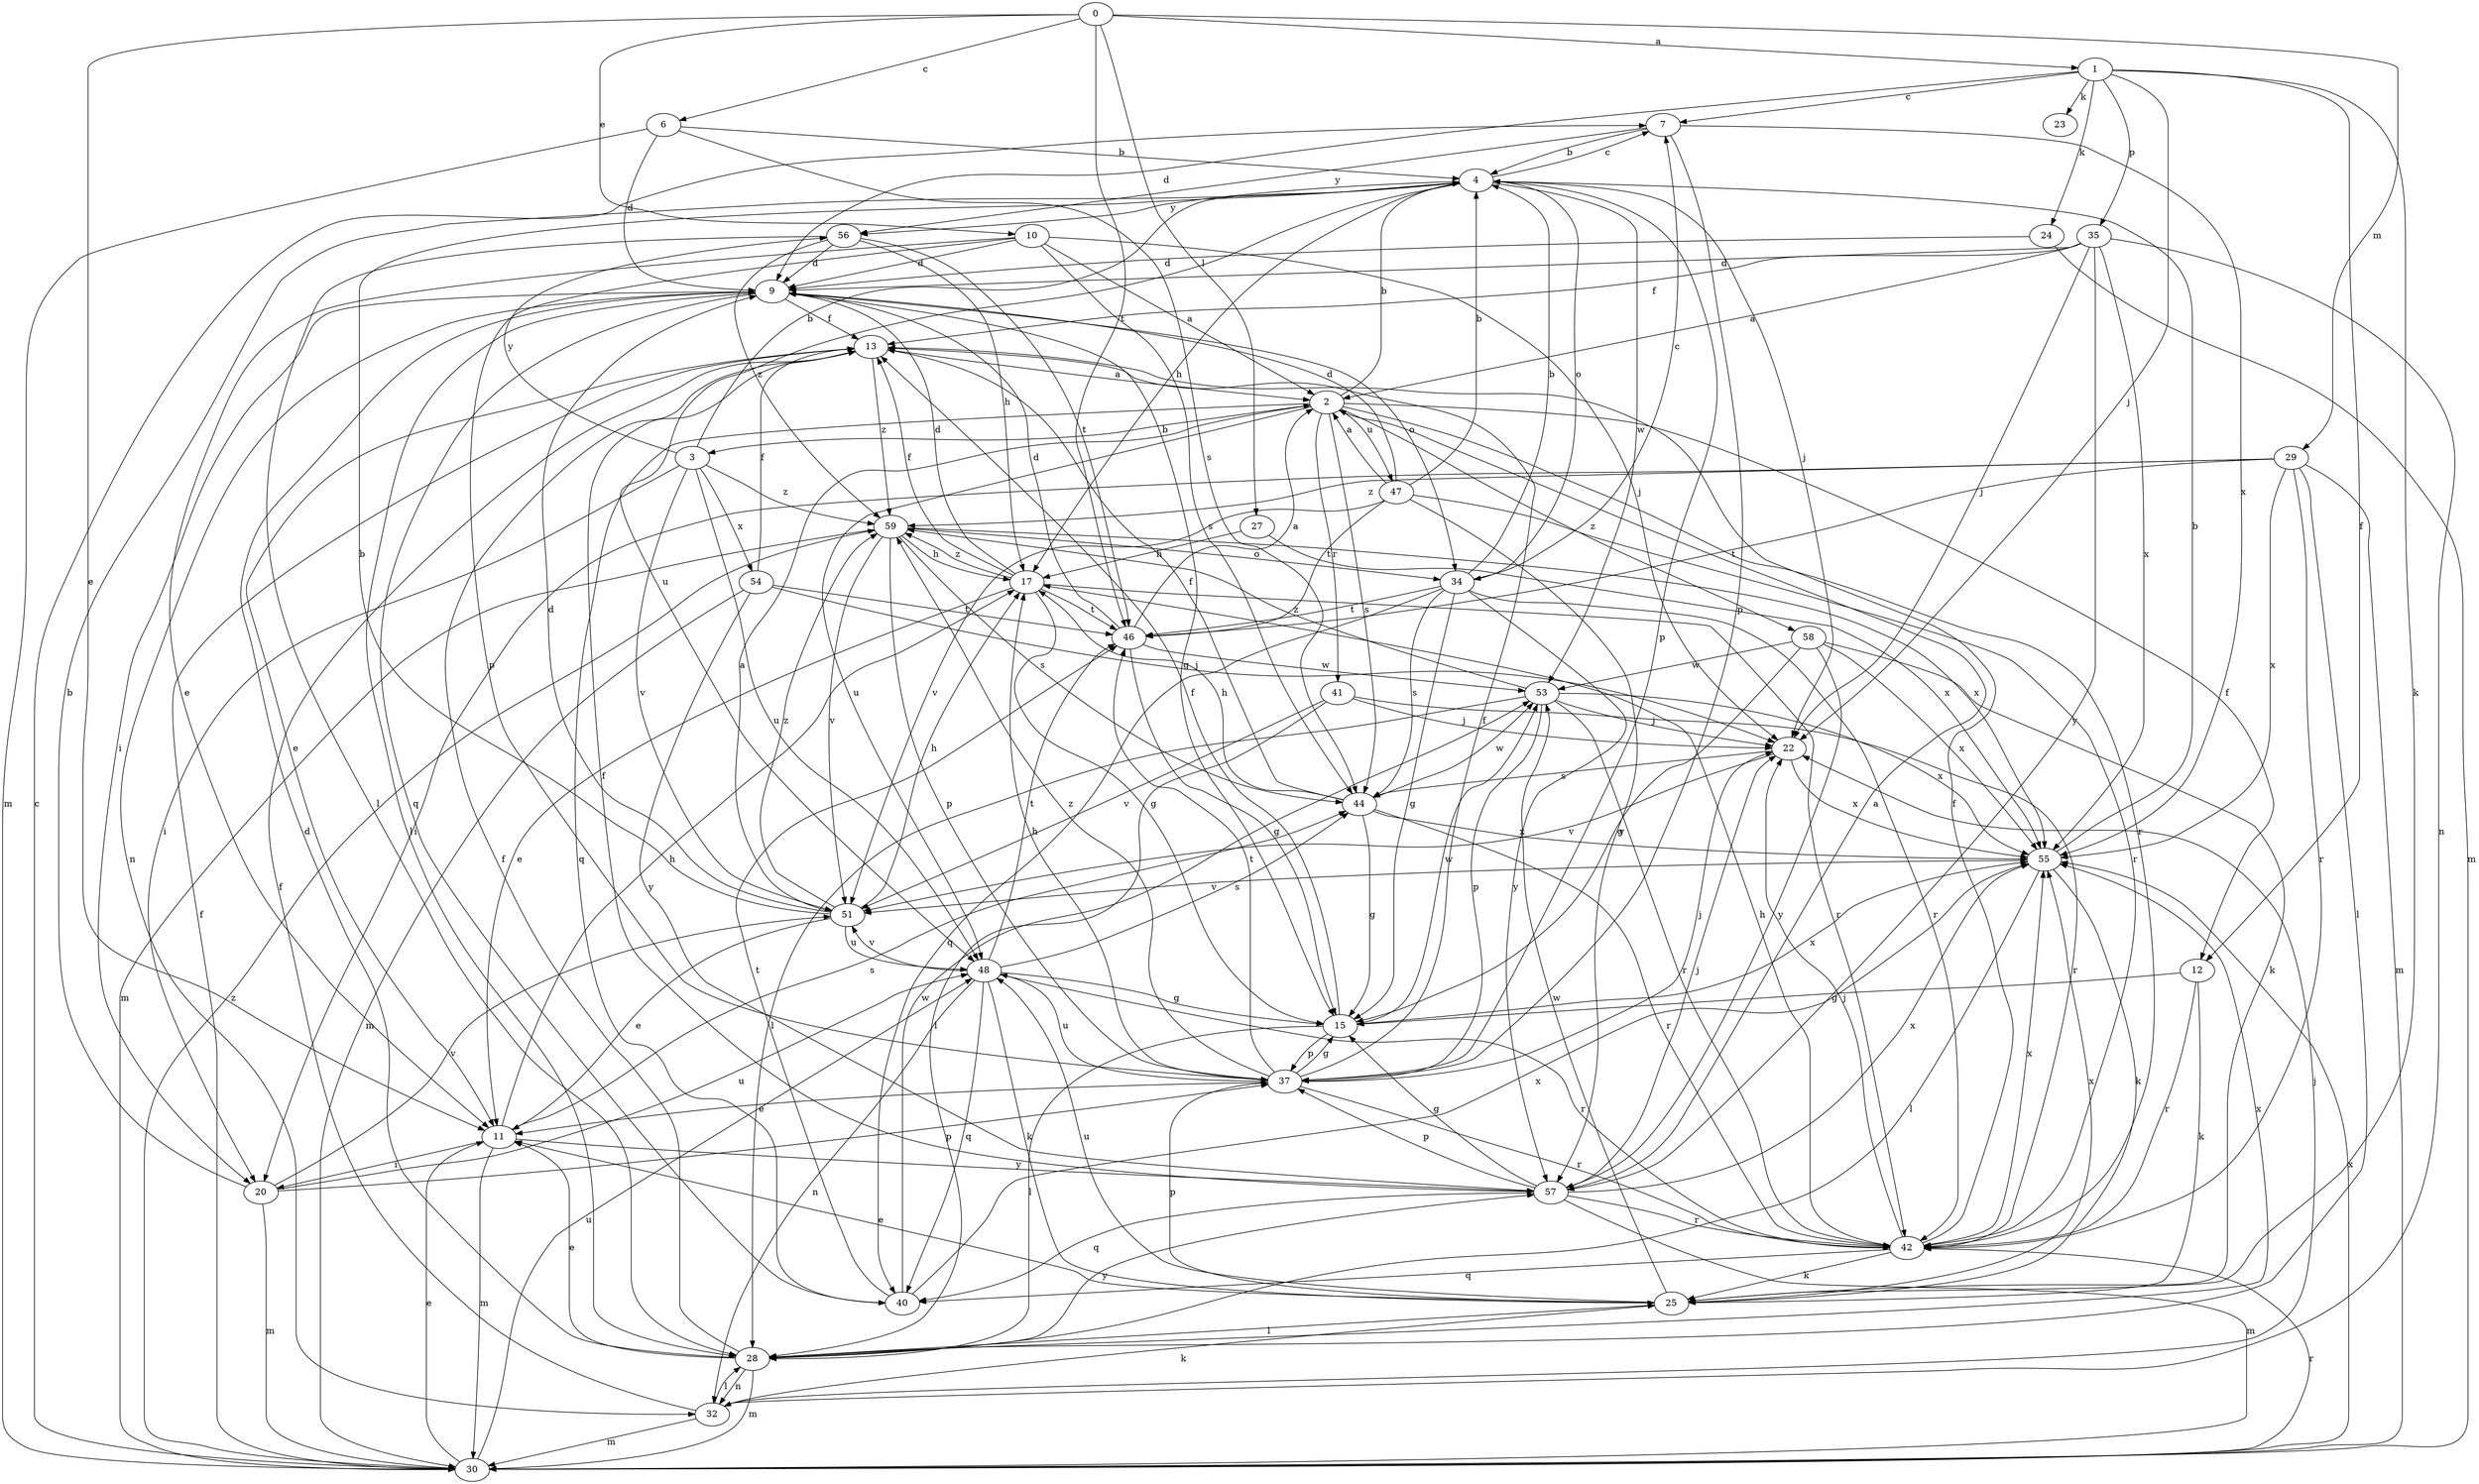 strict digraph  {
0;
1;
2;
3;
4;
6;
7;
9;
10;
11;
12;
13;
15;
17;
20;
22;
23;
24;
25;
27;
28;
29;
30;
32;
34;
35;
37;
40;
41;
42;
44;
46;
47;
48;
51;
53;
54;
55;
56;
57;
58;
59;
0 -> 1  [label=a];
0 -> 6  [label=c];
0 -> 10  [label=e];
0 -> 11  [label=e];
0 -> 27  [label=l];
0 -> 29  [label=m];
0 -> 46  [label=t];
1 -> 7  [label=c];
1 -> 9  [label=d];
1 -> 12  [label=f];
1 -> 22  [label=j];
1 -> 23  [label=k];
1 -> 24  [label=k];
1 -> 25  [label=k];
1 -> 35  [label=p];
2 -> 3  [label=b];
2 -> 4  [label=b];
2 -> 12  [label=f];
2 -> 40  [label=q];
2 -> 41  [label=r];
2 -> 42  [label=r];
2 -> 44  [label=s];
2 -> 47  [label=u];
2 -> 48  [label=u];
2 -> 58  [label=z];
3 -> 4  [label=b];
3 -> 20  [label=i];
3 -> 48  [label=u];
3 -> 51  [label=v];
3 -> 54  [label=x];
3 -> 56  [label=y];
3 -> 59  [label=z];
4 -> 7  [label=c];
4 -> 17  [label=h];
4 -> 22  [label=j];
4 -> 34  [label=o];
4 -> 37  [label=p];
4 -> 48  [label=u];
4 -> 53  [label=w];
4 -> 56  [label=y];
6 -> 4  [label=b];
6 -> 9  [label=d];
6 -> 30  [label=m];
6 -> 44  [label=s];
7 -> 4  [label=b];
7 -> 37  [label=p];
7 -> 55  [label=x];
7 -> 56  [label=y];
9 -> 13  [label=f];
9 -> 15  [label=g];
9 -> 20  [label=i];
9 -> 28  [label=l];
9 -> 32  [label=n];
9 -> 34  [label=o];
9 -> 40  [label=q];
10 -> 2  [label=a];
10 -> 9  [label=d];
10 -> 11  [label=e];
10 -> 22  [label=j];
10 -> 37  [label=p];
10 -> 44  [label=s];
11 -> 17  [label=h];
11 -> 20  [label=i];
11 -> 30  [label=m];
11 -> 44  [label=s];
11 -> 57  [label=y];
12 -> 15  [label=g];
12 -> 25  [label=k];
12 -> 42  [label=r];
13 -> 2  [label=a];
13 -> 11  [label=e];
13 -> 59  [label=z];
15 -> 13  [label=f];
15 -> 28  [label=l];
15 -> 37  [label=p];
15 -> 53  [label=w];
15 -> 55  [label=x];
17 -> 9  [label=d];
17 -> 11  [label=e];
17 -> 13  [label=f];
17 -> 15  [label=g];
17 -> 42  [label=r];
17 -> 46  [label=t];
17 -> 59  [label=z];
20 -> 4  [label=b];
20 -> 30  [label=m];
20 -> 37  [label=p];
20 -> 48  [label=u];
20 -> 51  [label=v];
22 -> 44  [label=s];
22 -> 51  [label=v];
22 -> 55  [label=x];
24 -> 9  [label=d];
24 -> 30  [label=m];
25 -> 11  [label=e];
25 -> 28  [label=l];
25 -> 37  [label=p];
25 -> 48  [label=u];
25 -> 53  [label=w];
25 -> 55  [label=x];
27 -> 17  [label=h];
27 -> 55  [label=x];
28 -> 9  [label=d];
28 -> 11  [label=e];
28 -> 13  [label=f];
28 -> 30  [label=m];
28 -> 32  [label=n];
28 -> 55  [label=x];
28 -> 57  [label=y];
29 -> 20  [label=i];
29 -> 28  [label=l];
29 -> 30  [label=m];
29 -> 42  [label=r];
29 -> 46  [label=t];
29 -> 55  [label=x];
29 -> 59  [label=z];
30 -> 7  [label=c];
30 -> 11  [label=e];
30 -> 13  [label=f];
30 -> 42  [label=r];
30 -> 48  [label=u];
30 -> 55  [label=x];
30 -> 59  [label=z];
32 -> 13  [label=f];
32 -> 22  [label=j];
32 -> 25  [label=k];
32 -> 28  [label=l];
32 -> 30  [label=m];
34 -> 4  [label=b];
34 -> 7  [label=c];
34 -> 15  [label=g];
34 -> 40  [label=q];
34 -> 42  [label=r];
34 -> 44  [label=s];
34 -> 46  [label=t];
34 -> 57  [label=y];
35 -> 2  [label=a];
35 -> 9  [label=d];
35 -> 13  [label=f];
35 -> 22  [label=j];
35 -> 32  [label=n];
35 -> 55  [label=x];
35 -> 57  [label=y];
37 -> 11  [label=e];
37 -> 13  [label=f];
37 -> 15  [label=g];
37 -> 17  [label=h];
37 -> 22  [label=j];
37 -> 42  [label=r];
37 -> 46  [label=t];
37 -> 48  [label=u];
37 -> 59  [label=z];
40 -> 46  [label=t];
40 -> 53  [label=w];
40 -> 55  [label=x];
41 -> 22  [label=j];
41 -> 28  [label=l];
41 -> 42  [label=r];
41 -> 51  [label=v];
42 -> 13  [label=f];
42 -> 17  [label=h];
42 -> 22  [label=j];
42 -> 25  [label=k];
42 -> 40  [label=q];
42 -> 55  [label=x];
44 -> 13  [label=f];
44 -> 15  [label=g];
44 -> 17  [label=h];
44 -> 42  [label=r];
44 -> 53  [label=w];
44 -> 55  [label=x];
46 -> 2  [label=a];
46 -> 9  [label=d];
46 -> 15  [label=g];
46 -> 53  [label=w];
47 -> 2  [label=a];
47 -> 4  [label=b];
47 -> 9  [label=d];
47 -> 42  [label=r];
47 -> 46  [label=t];
47 -> 51  [label=v];
47 -> 57  [label=y];
48 -> 15  [label=g];
48 -> 25  [label=k];
48 -> 32  [label=n];
48 -> 40  [label=q];
48 -> 42  [label=r];
48 -> 44  [label=s];
48 -> 46  [label=t];
48 -> 51  [label=v];
51 -> 2  [label=a];
51 -> 4  [label=b];
51 -> 9  [label=d];
51 -> 11  [label=e];
51 -> 17  [label=h];
51 -> 48  [label=u];
51 -> 59  [label=z];
53 -> 22  [label=j];
53 -> 28  [label=l];
53 -> 37  [label=p];
53 -> 42  [label=r];
53 -> 55  [label=x];
53 -> 59  [label=z];
54 -> 13  [label=f];
54 -> 22  [label=j];
54 -> 30  [label=m];
54 -> 46  [label=t];
54 -> 57  [label=y];
55 -> 4  [label=b];
55 -> 25  [label=k];
55 -> 28  [label=l];
55 -> 51  [label=v];
56 -> 9  [label=d];
56 -> 17  [label=h];
56 -> 28  [label=l];
56 -> 46  [label=t];
56 -> 59  [label=z];
57 -> 2  [label=a];
57 -> 13  [label=f];
57 -> 15  [label=g];
57 -> 22  [label=j];
57 -> 30  [label=m];
57 -> 37  [label=p];
57 -> 40  [label=q];
57 -> 42  [label=r];
57 -> 55  [label=x];
58 -> 15  [label=g];
58 -> 25  [label=k];
58 -> 53  [label=w];
58 -> 55  [label=x];
58 -> 57  [label=y];
59 -> 17  [label=h];
59 -> 30  [label=m];
59 -> 34  [label=o];
59 -> 37  [label=p];
59 -> 44  [label=s];
59 -> 51  [label=v];
59 -> 55  [label=x];
}
